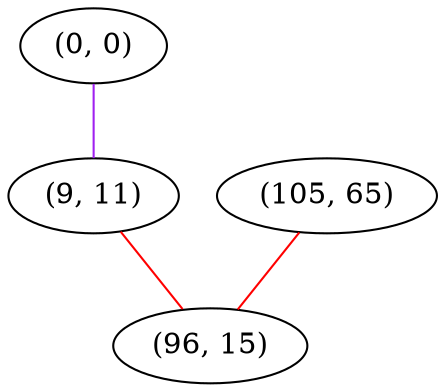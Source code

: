 graph "" {
"(0, 0)";
"(9, 11)";
"(105, 65)";
"(96, 15)";
"(0, 0)" -- "(9, 11)"  [color=purple, key=0, weight=4];
"(9, 11)" -- "(96, 15)"  [color=red, key=0, weight=1];
"(105, 65)" -- "(96, 15)"  [color=red, key=0, weight=1];
}
